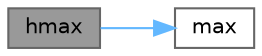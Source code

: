 digraph "hmax"
{
 // LATEX_PDF_SIZE
  bgcolor="transparent";
  edge [fontname=Helvetica,fontsize=10,labelfontname=Helvetica,labelfontsize=10];
  node [fontname=Helvetica,fontsize=10,shape=box,height=0.2,width=0.4];
  rankdir="LR";
  Node1 [id="Node000001",label="hmax",height=0.2,width=0.4,color="gray40", fillcolor="grey60", style="filled", fontcolor="black",tooltip=" "];
  Node1 -> Node2 [id="edge2_Node000001_Node000002",color="steelblue1",style="solid",tooltip=" "];
  Node2 [id="Node000002",label="max",height=0.2,width=0.4,color="grey40", fillcolor="white", style="filled",URL="$astcenc__vecmathlib__sse__4_8h.html#a2d6351bd14baadd98934494a251dc5a3",tooltip="Return the max vector of two vectors."];
}
